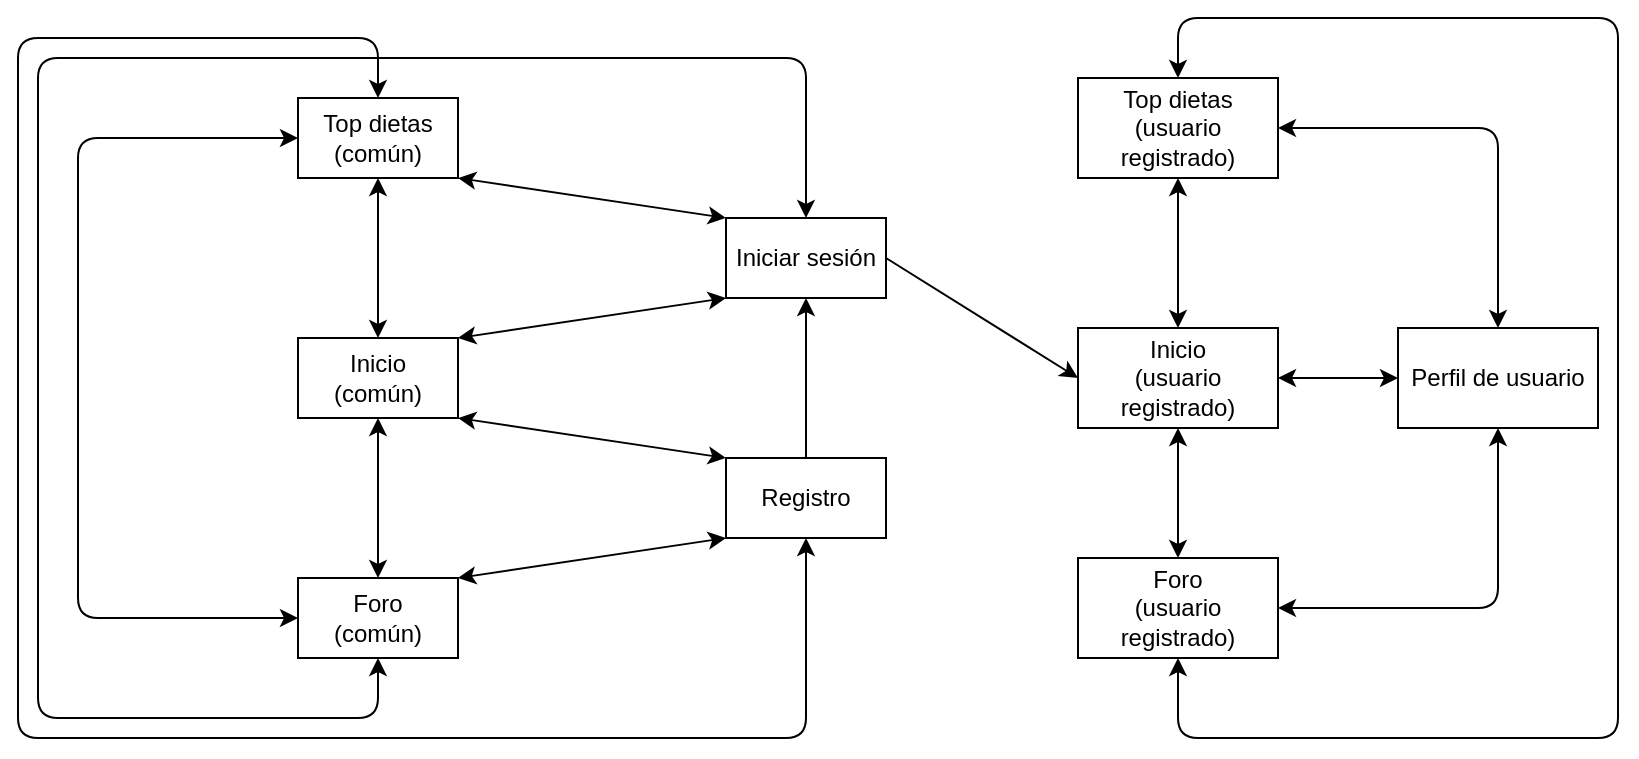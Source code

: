 <mxfile version="12.8.5" type="github">
  <diagram id="OBxkMSo8dXEIb-dwZnCq" name="Page-1">
    <mxGraphModel dx="1422" dy="794" grid="1" gridSize="10" guides="1" tooltips="1" connect="1" arrows="1" fold="1" page="1" pageScale="1" pageWidth="827" pageHeight="1169" math="0" shadow="0">
      <root>
        <mxCell id="0" />
        <mxCell id="1" parent="0" />
        <mxCell id="nZcoqEkelsa11rJBjYeO-1" value="Inicio&lt;br&gt;(común)" style="rounded=0;whiteSpace=wrap;html=1;" vertex="1" parent="1">
          <mxGeometry x="160" y="280" width="80" height="40" as="geometry" />
        </mxCell>
        <mxCell id="nZcoqEkelsa11rJBjYeO-2" value="Top dietas&lt;br&gt;(común)" style="rounded=0;whiteSpace=wrap;html=1;" vertex="1" parent="1">
          <mxGeometry x="160" y="160" width="80" height="40" as="geometry" />
        </mxCell>
        <mxCell id="nZcoqEkelsa11rJBjYeO-3" value="Foro&lt;br&gt;(común)" style="rounded=0;whiteSpace=wrap;html=1;" vertex="1" parent="1">
          <mxGeometry x="160" y="400" width="80" height="40" as="geometry" />
        </mxCell>
        <mxCell id="nZcoqEkelsa11rJBjYeO-7" value="Iniciar sesión" style="rounded=0;whiteSpace=wrap;html=1;" vertex="1" parent="1">
          <mxGeometry x="374" y="220" width="80" height="40" as="geometry" />
        </mxCell>
        <mxCell id="nZcoqEkelsa11rJBjYeO-8" value="Registro" style="rounded=0;whiteSpace=wrap;html=1;" vertex="1" parent="1">
          <mxGeometry x="374" y="340" width="80" height="40" as="geometry" />
        </mxCell>
        <mxCell id="nZcoqEkelsa11rJBjYeO-9" value="" style="endArrow=classic;html=1;entryX=0.5;entryY=1;entryDx=0;entryDy=0;exitX=0.5;exitY=0;exitDx=0;exitDy=0;" edge="1" parent="1" source="nZcoqEkelsa11rJBjYeO-8" target="nZcoqEkelsa11rJBjYeO-7">
          <mxGeometry width="50" height="50" relative="1" as="geometry">
            <mxPoint x="514" y="350" as="sourcePoint" />
            <mxPoint x="564" y="300" as="targetPoint" />
          </mxGeometry>
        </mxCell>
        <mxCell id="nZcoqEkelsa11rJBjYeO-10" value="" style="endArrow=classic;startArrow=classic;html=1;entryX=0.5;entryY=1;entryDx=0;entryDy=0;exitX=0.5;exitY=0;exitDx=0;exitDy=0;" edge="1" parent="1" source="nZcoqEkelsa11rJBjYeO-1" target="nZcoqEkelsa11rJBjYeO-2">
          <mxGeometry width="50" height="50" relative="1" as="geometry">
            <mxPoint x="180" y="260" as="sourcePoint" />
            <mxPoint x="230" y="210" as="targetPoint" />
          </mxGeometry>
        </mxCell>
        <mxCell id="nZcoqEkelsa11rJBjYeO-11" value="" style="endArrow=classic;startArrow=classic;html=1;entryX=0.5;entryY=1;entryDx=0;entryDy=0;exitX=0.5;exitY=0;exitDx=0;exitDy=0;" edge="1" parent="1" source="nZcoqEkelsa11rJBjYeO-3" target="nZcoqEkelsa11rJBjYeO-1">
          <mxGeometry width="50" height="50" relative="1" as="geometry">
            <mxPoint x="180" y="390" as="sourcePoint" />
            <mxPoint x="230" y="340" as="targetPoint" />
          </mxGeometry>
        </mxCell>
        <mxCell id="nZcoqEkelsa11rJBjYeO-12" value="" style="endArrow=classic;startArrow=classic;html=1;entryX=0;entryY=0.5;entryDx=0;entryDy=0;exitX=0;exitY=0.5;exitDx=0;exitDy=0;" edge="1" parent="1" source="nZcoqEkelsa11rJBjYeO-3" target="nZcoqEkelsa11rJBjYeO-2">
          <mxGeometry width="50" height="50" relative="1" as="geometry">
            <mxPoint x="60" y="330" as="sourcePoint" />
            <mxPoint x="110" y="280" as="targetPoint" />
            <Array as="points">
              <mxPoint x="50" y="420" />
              <mxPoint x="50" y="180" />
            </Array>
          </mxGeometry>
        </mxCell>
        <mxCell id="nZcoqEkelsa11rJBjYeO-13" value="" style="endArrow=classic;startArrow=classic;html=1;exitX=1;exitY=0;exitDx=0;exitDy=0;entryX=0;entryY=1;entryDx=0;entryDy=0;" edge="1" parent="1" source="nZcoqEkelsa11rJBjYeO-3" target="nZcoqEkelsa11rJBjYeO-8">
          <mxGeometry width="50" height="50" relative="1" as="geometry">
            <mxPoint x="320" y="440" as="sourcePoint" />
            <mxPoint x="370" y="390" as="targetPoint" />
            <Array as="points" />
          </mxGeometry>
        </mxCell>
        <mxCell id="nZcoqEkelsa11rJBjYeO-14" value="" style="endArrow=classic;startArrow=classic;html=1;exitX=1;exitY=1;exitDx=0;exitDy=0;entryX=0;entryY=0;entryDx=0;entryDy=0;" edge="1" parent="1" source="nZcoqEkelsa11rJBjYeO-1" target="nZcoqEkelsa11rJBjYeO-8">
          <mxGeometry width="50" height="50" relative="1" as="geometry">
            <mxPoint x="270" y="320" as="sourcePoint" />
            <mxPoint x="320" y="270" as="targetPoint" />
          </mxGeometry>
        </mxCell>
        <mxCell id="nZcoqEkelsa11rJBjYeO-15" value="" style="endArrow=classic;startArrow=classic;html=1;entryX=0;entryY=1;entryDx=0;entryDy=0;exitX=1;exitY=0;exitDx=0;exitDy=0;" edge="1" parent="1" source="nZcoqEkelsa11rJBjYeO-1" target="nZcoqEkelsa11rJBjYeO-7">
          <mxGeometry width="50" height="50" relative="1" as="geometry">
            <mxPoint x="270" y="310" as="sourcePoint" />
            <mxPoint x="320" y="260" as="targetPoint" />
          </mxGeometry>
        </mxCell>
        <mxCell id="nZcoqEkelsa11rJBjYeO-16" value="" style="endArrow=classic;startArrow=classic;html=1;exitX=1;exitY=1;exitDx=0;exitDy=0;entryX=0;entryY=0;entryDx=0;entryDy=0;" edge="1" parent="1" source="nZcoqEkelsa11rJBjYeO-2" target="nZcoqEkelsa11rJBjYeO-7">
          <mxGeometry width="50" height="50" relative="1" as="geometry">
            <mxPoint x="400" y="190" as="sourcePoint" />
            <mxPoint x="450" y="140" as="targetPoint" />
          </mxGeometry>
        </mxCell>
        <mxCell id="nZcoqEkelsa11rJBjYeO-17" value="" style="endArrow=classic;startArrow=classic;html=1;exitX=0.5;exitY=1;exitDx=0;exitDy=0;entryX=0.5;entryY=0;entryDx=0;entryDy=0;" edge="1" parent="1" source="nZcoqEkelsa11rJBjYeO-3" target="nZcoqEkelsa11rJBjYeO-7">
          <mxGeometry width="50" height="50" relative="1" as="geometry">
            <mxPoint x="460" y="460" as="sourcePoint" />
            <mxPoint x="510" y="410" as="targetPoint" />
            <Array as="points">
              <mxPoint x="200" y="470" />
              <mxPoint x="30" y="470" />
              <mxPoint x="30" y="140" />
              <mxPoint x="414" y="140" />
            </Array>
          </mxGeometry>
        </mxCell>
        <mxCell id="nZcoqEkelsa11rJBjYeO-18" value="" style="endArrow=classic;startArrow=classic;html=1;exitX=0.5;exitY=0;exitDx=0;exitDy=0;entryX=0.5;entryY=1;entryDx=0;entryDy=0;" edge="1" parent="1" source="nZcoqEkelsa11rJBjYeO-2" target="nZcoqEkelsa11rJBjYeO-8">
          <mxGeometry width="50" height="50" relative="1" as="geometry">
            <mxPoint x="370" y="180" as="sourcePoint" />
            <mxPoint x="420" y="130" as="targetPoint" />
            <Array as="points">
              <mxPoint x="200" y="130" />
              <mxPoint x="20" y="130" />
              <mxPoint x="20" y="480" />
              <mxPoint x="414" y="480" />
            </Array>
          </mxGeometry>
        </mxCell>
        <mxCell id="nZcoqEkelsa11rJBjYeO-19" value="Inicio&lt;br&gt;(usuario registrado)" style="rounded=0;whiteSpace=wrap;html=1;" vertex="1" parent="1">
          <mxGeometry x="550" y="275" width="100" height="50" as="geometry" />
        </mxCell>
        <mxCell id="nZcoqEkelsa11rJBjYeO-20" value="Foro&lt;br&gt;(usuario registrado)" style="rounded=0;whiteSpace=wrap;html=1;" vertex="1" parent="1">
          <mxGeometry x="550" y="390" width="100" height="50" as="geometry" />
        </mxCell>
        <mxCell id="nZcoqEkelsa11rJBjYeO-21" value="Top dietas&lt;br&gt;(usuario registrado)" style="rounded=0;whiteSpace=wrap;html=1;" vertex="1" parent="1">
          <mxGeometry x="550" y="150" width="100" height="50" as="geometry" />
        </mxCell>
        <mxCell id="nZcoqEkelsa11rJBjYeO-22" value="Perfil de usuario" style="rounded=0;whiteSpace=wrap;html=1;" vertex="1" parent="1">
          <mxGeometry x="710" y="275" width="100" height="50" as="geometry" />
        </mxCell>
        <mxCell id="nZcoqEkelsa11rJBjYeO-23" value="" style="endArrow=classic;startArrow=classic;html=1;entryX=0.5;entryY=1;entryDx=0;entryDy=0;exitX=0.5;exitY=0;exitDx=0;exitDy=0;" edge="1" parent="1" source="nZcoqEkelsa11rJBjYeO-20" target="nZcoqEkelsa11rJBjYeO-19">
          <mxGeometry width="50" height="50" relative="1" as="geometry">
            <mxPoint x="230" y="430" as="sourcePoint" />
            <mxPoint x="280" y="380" as="targetPoint" />
          </mxGeometry>
        </mxCell>
        <mxCell id="nZcoqEkelsa11rJBjYeO-24" value="" style="endArrow=classic;startArrow=classic;html=1;entryX=0.5;entryY=1;entryDx=0;entryDy=0;exitX=0.5;exitY=0;exitDx=0;exitDy=0;" edge="1" parent="1" source="nZcoqEkelsa11rJBjYeO-19" target="nZcoqEkelsa11rJBjYeO-21">
          <mxGeometry width="50" height="50" relative="1" as="geometry">
            <mxPoint x="590" y="270" as="sourcePoint" />
            <mxPoint x="640" y="220" as="targetPoint" />
          </mxGeometry>
        </mxCell>
        <mxCell id="nZcoqEkelsa11rJBjYeO-25" value="" style="endArrow=classic;html=1;entryX=0;entryY=0.5;entryDx=0;entryDy=0;exitX=1;exitY=0.5;exitDx=0;exitDy=0;" edge="1" parent="1" source="nZcoqEkelsa11rJBjYeO-7" target="nZcoqEkelsa11rJBjYeO-19">
          <mxGeometry width="50" height="50" relative="1" as="geometry">
            <mxPoint x="470" y="270" as="sourcePoint" />
            <mxPoint x="520" y="220" as="targetPoint" />
          </mxGeometry>
        </mxCell>
        <mxCell id="nZcoqEkelsa11rJBjYeO-26" value="" style="endArrow=classic;startArrow=classic;html=1;exitX=1;exitY=0.5;exitDx=0;exitDy=0;entryX=0;entryY=0.5;entryDx=0;entryDy=0;" edge="1" parent="1" source="nZcoqEkelsa11rJBjYeO-19" target="nZcoqEkelsa11rJBjYeO-22">
          <mxGeometry width="50" height="50" relative="1" as="geometry">
            <mxPoint x="670" y="240" as="sourcePoint" />
            <mxPoint x="720" y="190" as="targetPoint" />
          </mxGeometry>
        </mxCell>
        <mxCell id="nZcoqEkelsa11rJBjYeO-27" value="" style="endArrow=classic;startArrow=classic;html=1;exitX=1;exitY=0.5;exitDx=0;exitDy=0;entryX=0.5;entryY=1;entryDx=0;entryDy=0;" edge="1" parent="1" source="nZcoqEkelsa11rJBjYeO-20" target="nZcoqEkelsa11rJBjYeO-22">
          <mxGeometry width="50" height="50" relative="1" as="geometry">
            <mxPoint x="720" y="430" as="sourcePoint" />
            <mxPoint x="770" y="380" as="targetPoint" />
            <Array as="points">
              <mxPoint x="760" y="415" />
            </Array>
          </mxGeometry>
        </mxCell>
        <mxCell id="nZcoqEkelsa11rJBjYeO-28" value="" style="endArrow=classic;startArrow=classic;html=1;exitX=1;exitY=0.5;exitDx=0;exitDy=0;entryX=0.5;entryY=0;entryDx=0;entryDy=0;" edge="1" parent="1" source="nZcoqEkelsa11rJBjYeO-21" target="nZcoqEkelsa11rJBjYeO-22">
          <mxGeometry width="50" height="50" relative="1" as="geometry">
            <mxPoint x="750" y="220" as="sourcePoint" />
            <mxPoint x="800" y="170" as="targetPoint" />
            <Array as="points">
              <mxPoint x="760" y="175" />
            </Array>
          </mxGeometry>
        </mxCell>
        <mxCell id="nZcoqEkelsa11rJBjYeO-29" value="" style="endArrow=classic;startArrow=classic;html=1;exitX=0.5;exitY=0;exitDx=0;exitDy=0;entryX=0.5;entryY=1;entryDx=0;entryDy=0;" edge="1" parent="1" source="nZcoqEkelsa11rJBjYeO-21" target="nZcoqEkelsa11rJBjYeO-20">
          <mxGeometry width="50" height="50" relative="1" as="geometry">
            <mxPoint x="660" y="130" as="sourcePoint" />
            <mxPoint x="710" y="80" as="targetPoint" />
            <Array as="points">
              <mxPoint x="600" y="120" />
              <mxPoint x="820" y="120" />
              <mxPoint x="820" y="480" />
              <mxPoint x="600" y="480" />
            </Array>
          </mxGeometry>
        </mxCell>
      </root>
    </mxGraphModel>
  </diagram>
</mxfile>
